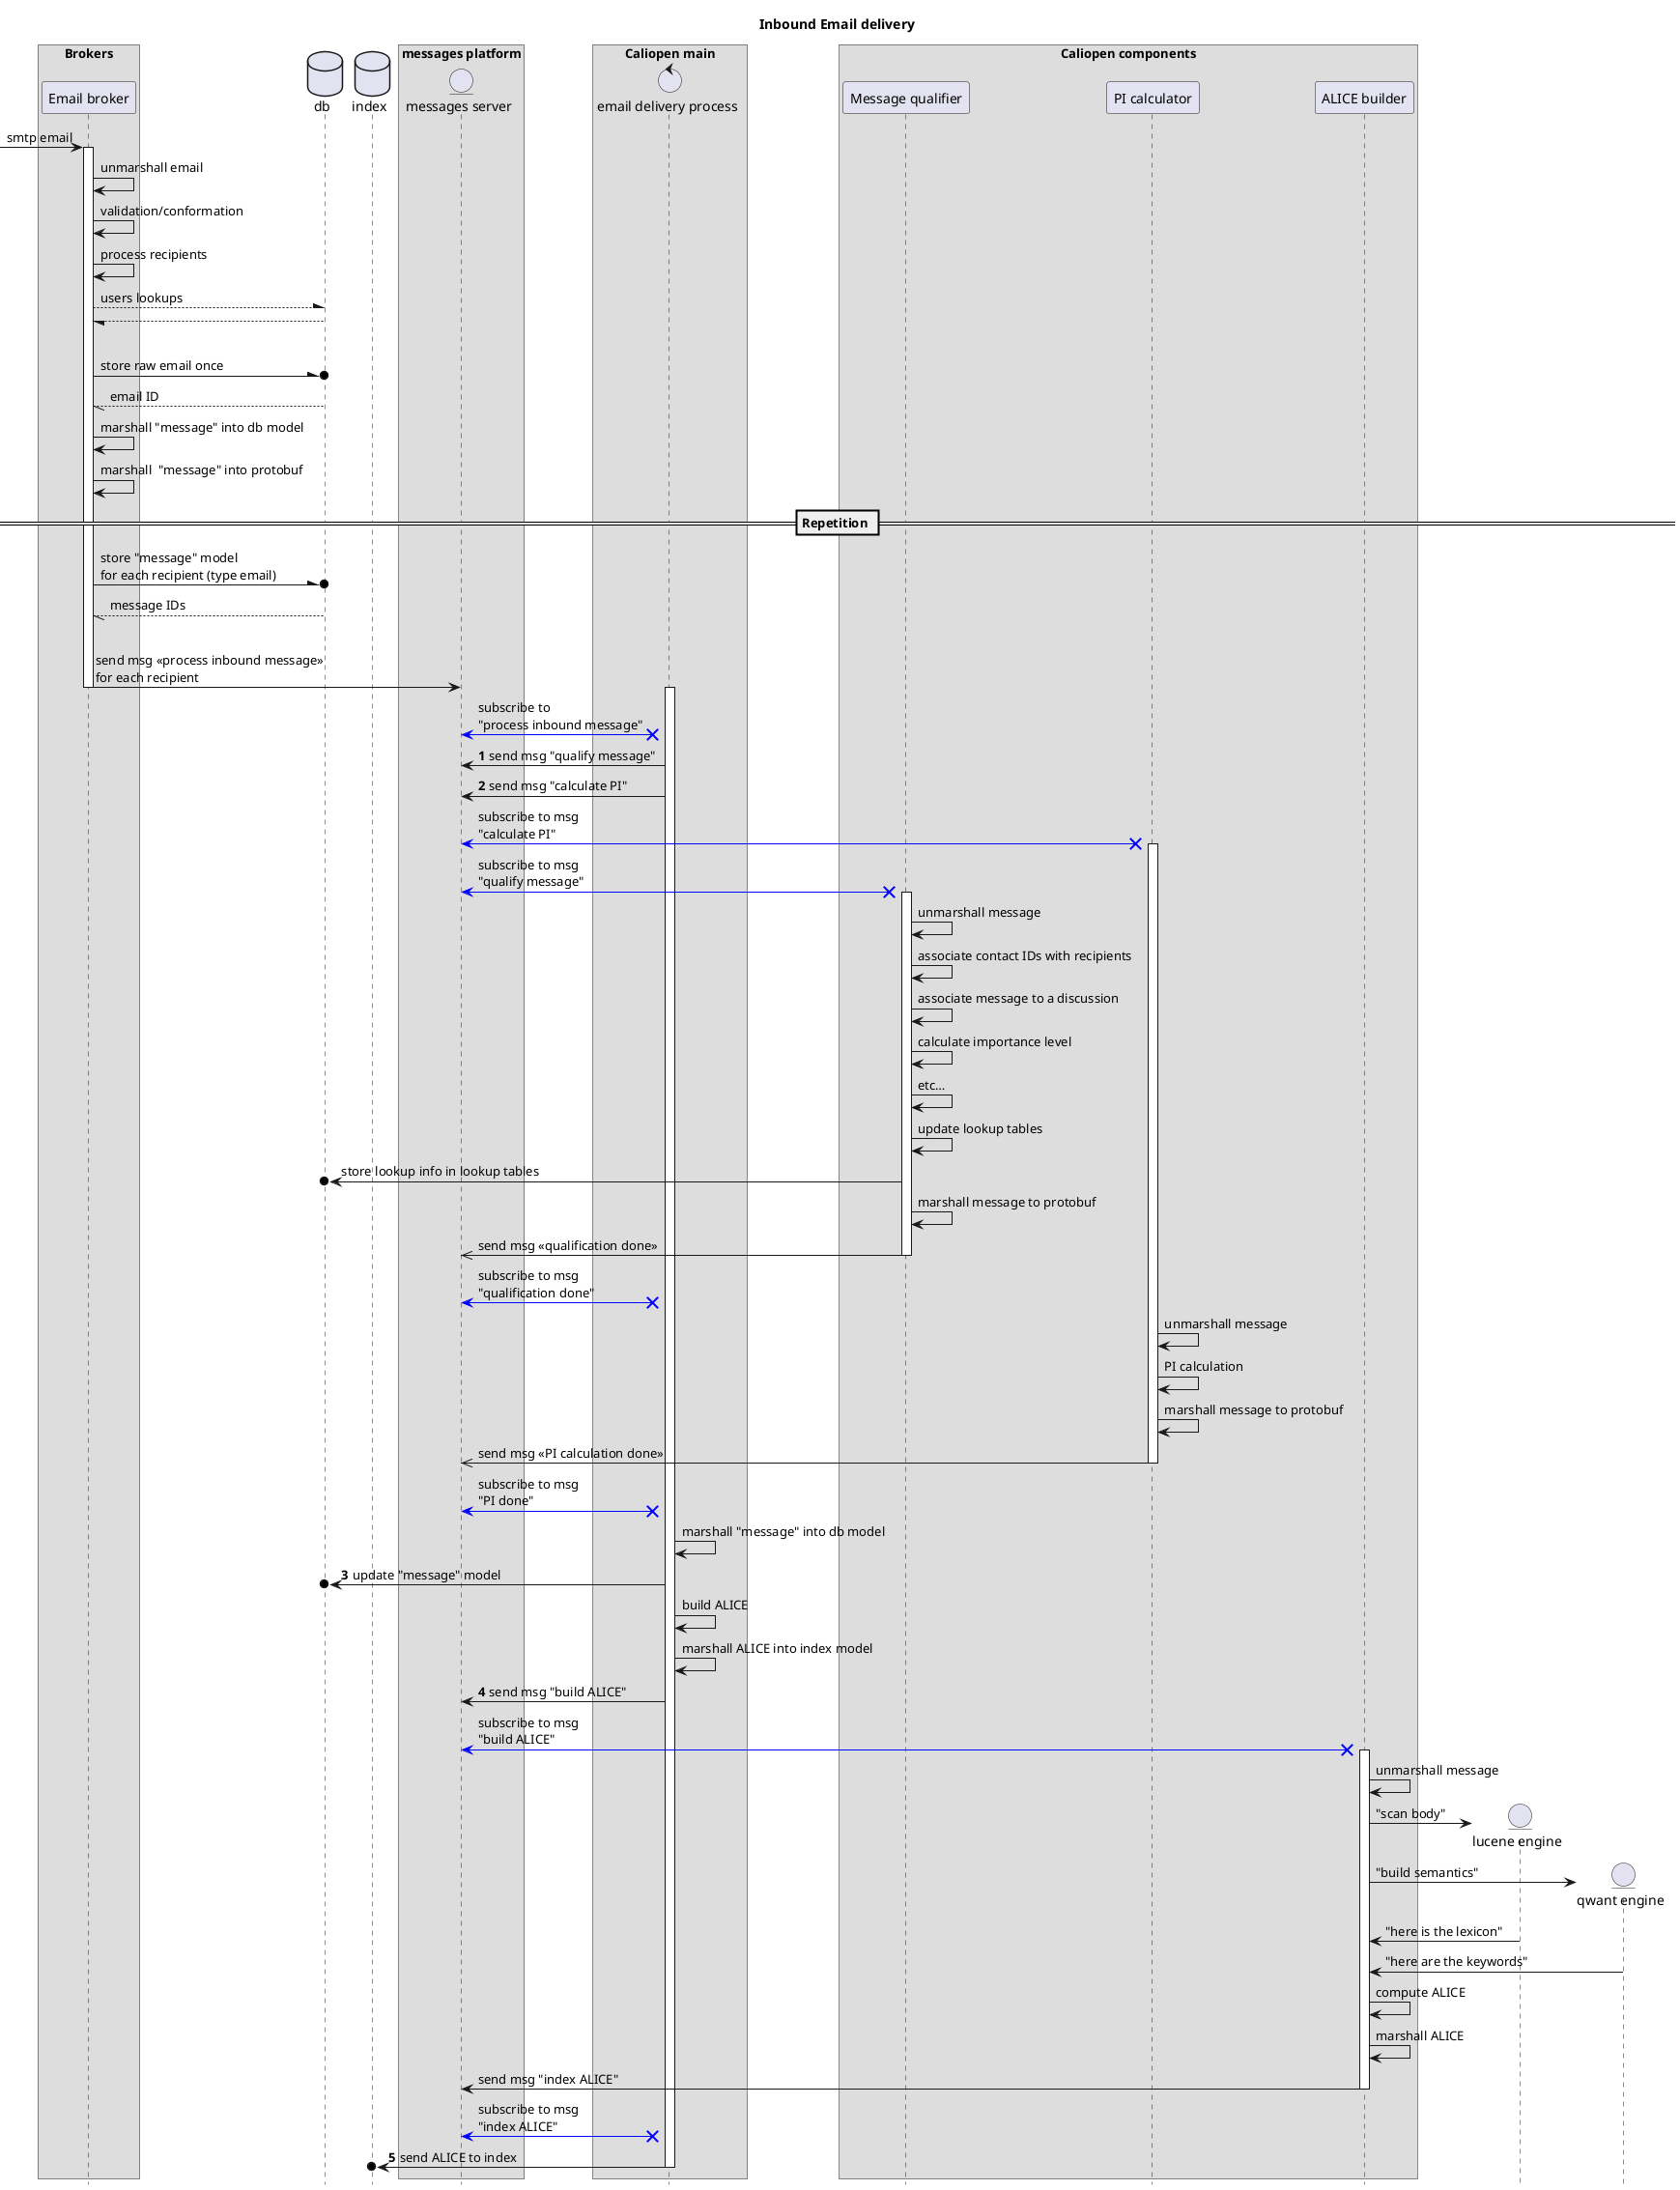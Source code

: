 @startuml
hide footbox
title Inbound Email delivery
box "Brokers"
participant "Email broker" as eb
endbox
database db
database index
box "messages platform"
entity "messages server" as msg
endbox
box "Caliopen main"
control "email delivery process" as main
endbox
box "Caliopen components"
participant "Message qualifier" as mq
participant "PI calculator" as pi
participant "ALICE builder" as alice
endbox

[-> eb: smtp email
activate eb
eb -> eb: unmarshall email
eb -> eb: validation/conformation
eb -> eb: process recipients
eb --\ db: users lookups
db --/ eb
|||
eb -\o db: store raw email once
db --// eb: email ID
eb -> eb: marshall "message" into db model
eb -> eb: marshall  "message" into protobuf
== Repetition ==
eb -\o db: store "message" model\nfor each recipient (type email)
db --// eb: message IDs
|||
eb -> msg:send msg «process inbound message»\nfor each recipient
deactivate eb
activate main
main x[#0000FF]-> msg: subscribe to \n"process inbound message"
autonumber
main -> msg: send msg "qualify message"
main -> msg: send msg "calculate PI"
autonumber stop
pi x-[#0000FF]> msg: subscribe to msg\n"calculate PI"
activate pi
mq x-[#0000FF]> msg: subscribe to msg\n"qualify message"
activate mq
mq -> mq: unmarshall message
mq -> mq: associate contact IDs with recipients
mq -> mq: associate message to a discussion
mq -> mq: calculate importance level
mq -> mq: etc…
mq -> mq: update lookup tables
mq ->o db: store lookup info in lookup tables
mq -> mq: marshall message to protobuf
mq ->> msg: send msg «qualification done»
deactivate mq
main x-[#0000FF]> msg: subscribe to msg\n"qualification done"

pi -> pi: unmarshall message
pi -> pi: PI calculation
pi -> pi: marshall message to protobuf
pi ->> msg: send msg «PI calculation done»
deactivate pi
main x-[#0000FF]> msg: subscribe to msg\n"PI done"
main -> main: marshall "message" into db model
autonumber resume
main ->o db: update "message" model
autonumber stop

main -> main: build ALICE
main -> main: marshall ALICE into index model
autonumber resume
main -> msg: send msg "build ALICE"
autonumber stop
alice x-[#0000FF]> msg: subscribe to msg\n"build ALICE"
activate alice
alice -> alice: unmarshall message
create entity "lucene engine"
alice -> "lucene engine": "scan body"
create entity "qwant engine"
alice -> "qwant engine": "build semantics"
"lucene engine" -> alice: "here is the lexicon"
"qwant engine" -> alice: "here are the keywords"
alice -> alice: compute ALICE
alice -> alice: marshall ALICE
alice -> msg: send msg "index ALICE"
deactivate alice
main x-[#0000FF]> msg: subscribe to msg\n"index ALICE"
autonumber resume
main ->o index: send ALICE to index
autonumber stop

deactivate main
@enduml
